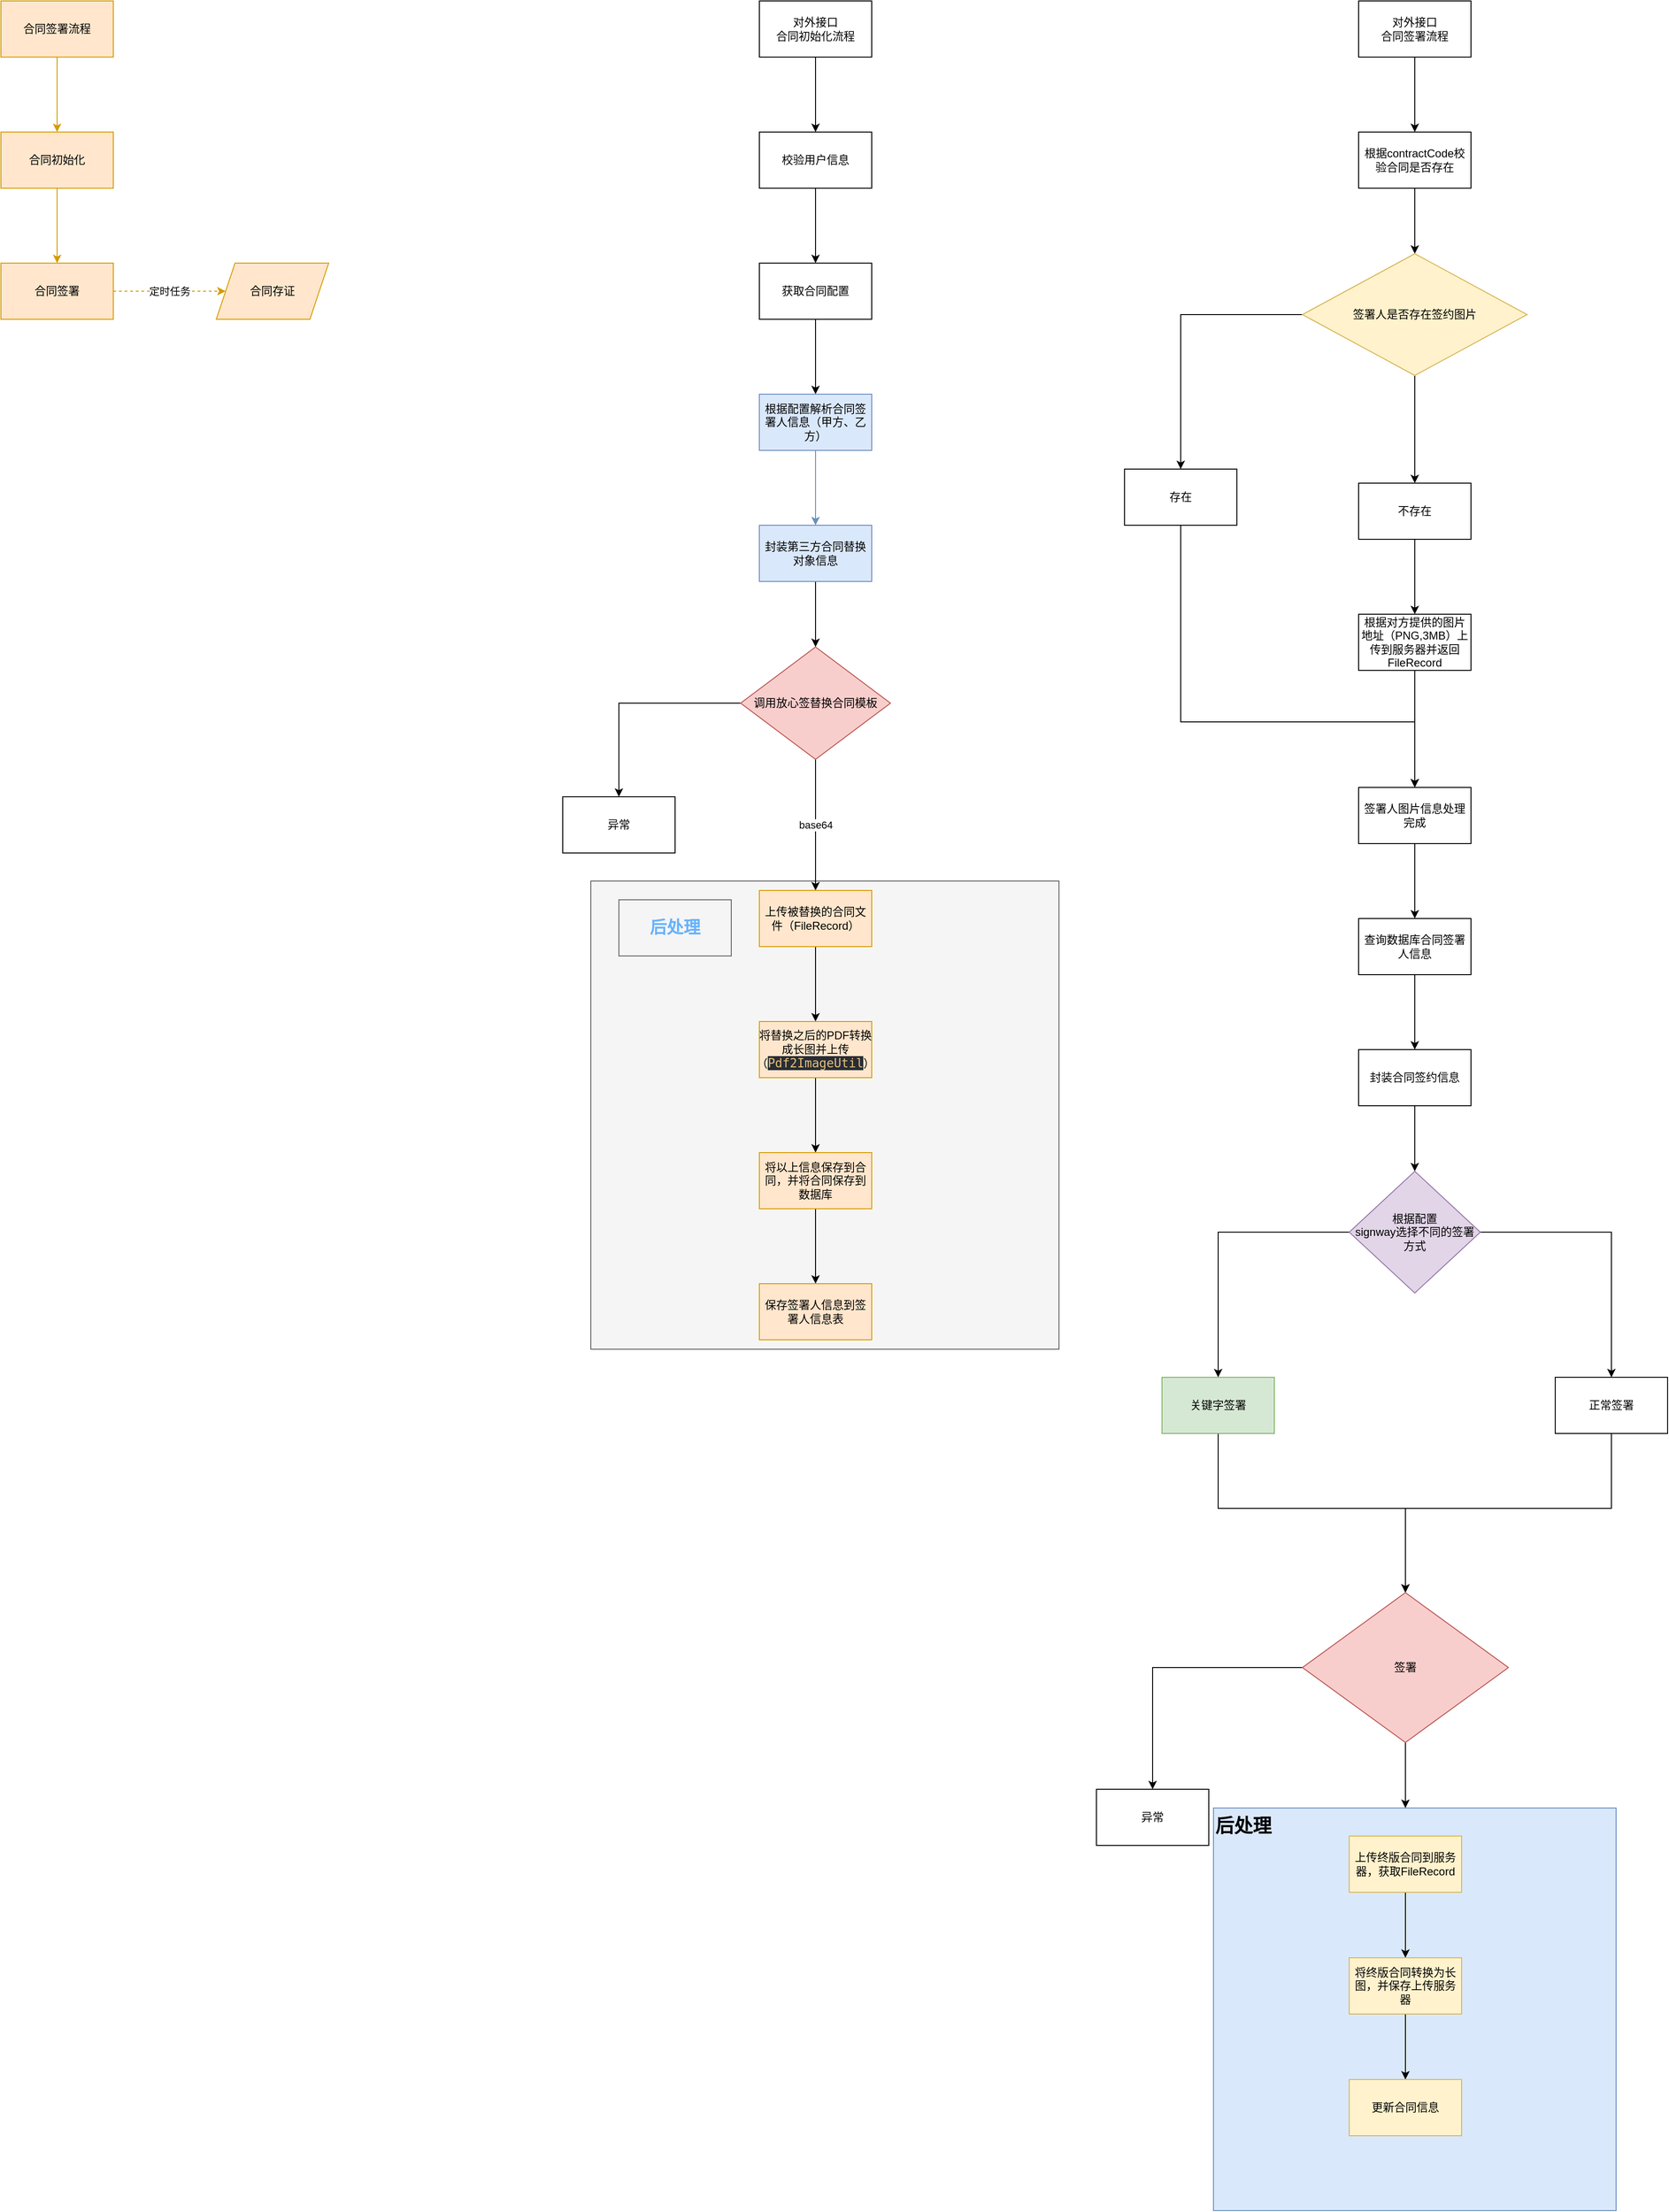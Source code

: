 <mxfile version="14.1.2" type="github">
  <diagram id="kZ7nAqTeuUWofJb11mI1" name="Page-1">
    <mxGraphModel dx="2249" dy="800" grid="1" gridSize="10" guides="1" tooltips="1" connect="1" arrows="1" fold="1" page="1" pageScale="1" pageWidth="827" pageHeight="1169" math="0" shadow="0">
      <root>
        <mxCell id="0" />
        <mxCell id="1" parent="0" />
        <mxCell id="A229mnzer8tno3ePFTrJ-74" value="&lt;font color=&quot;#000000&quot; size=&quot;1&quot;&gt;&lt;b style=&quot;font-size: 20px&quot;&gt;后处理&lt;/b&gt;&lt;/font&gt;" style="whiteSpace=wrap;html=1;aspect=fixed;align=left;verticalAlign=top;fillColor=#dae8fc;strokeColor=#6c8ebf;" vertex="1" parent="1">
          <mxGeometry x="1015" y="2420" width="430" height="430" as="geometry" />
        </mxCell>
        <mxCell id="A229mnzer8tno3ePFTrJ-34" value="" style="whiteSpace=wrap;html=1;aspect=fixed;fillColor=#f5f5f5;strokeColor=#666666;fontColor=#66FFFF;" vertex="1" parent="1">
          <mxGeometry x="350" y="1430" width="500" height="500" as="geometry" />
        </mxCell>
        <mxCell id="A229mnzer8tno3ePFTrJ-3" value="" style="edgeStyle=orthogonalEdgeStyle;rounded=0;orthogonalLoop=1;jettySize=auto;html=1;fillColor=#ffe6cc;strokeColor=#d79b00;" edge="1" parent="1" source="A229mnzer8tno3ePFTrJ-1" target="A229mnzer8tno3ePFTrJ-2">
          <mxGeometry relative="1" as="geometry" />
        </mxCell>
        <mxCell id="A229mnzer8tno3ePFTrJ-1" value="合同签署流程" style="rounded=0;whiteSpace=wrap;html=1;fillColor=#ffe6cc;strokeColor=#d79b00;" vertex="1" parent="1">
          <mxGeometry x="-280" y="490" width="120" height="60" as="geometry" />
        </mxCell>
        <mxCell id="A229mnzer8tno3ePFTrJ-5" value="" style="edgeStyle=orthogonalEdgeStyle;rounded=0;orthogonalLoop=1;jettySize=auto;html=1;fillColor=#ffe6cc;strokeColor=#d79b00;" edge="1" parent="1" source="A229mnzer8tno3ePFTrJ-2" target="A229mnzer8tno3ePFTrJ-4">
          <mxGeometry relative="1" as="geometry" />
        </mxCell>
        <mxCell id="A229mnzer8tno3ePFTrJ-2" value="合同初始化" style="rounded=0;whiteSpace=wrap;html=1;fillColor=#ffe6cc;strokeColor=#d79b00;" vertex="1" parent="1">
          <mxGeometry x="-280" y="630" width="120" height="60" as="geometry" />
        </mxCell>
        <mxCell id="A229mnzer8tno3ePFTrJ-9" value="定时任务" style="edgeStyle=orthogonalEdgeStyle;rounded=0;orthogonalLoop=1;jettySize=auto;html=1;dashed=1;fillColor=#ffe6cc;strokeColor=#d79b00;" edge="1" parent="1" source="A229mnzer8tno3ePFTrJ-4" target="A229mnzer8tno3ePFTrJ-8">
          <mxGeometry relative="1" as="geometry" />
        </mxCell>
        <mxCell id="A229mnzer8tno3ePFTrJ-4" value="合同签署" style="rounded=0;whiteSpace=wrap;html=1;fillColor=#ffe6cc;strokeColor=#d79b00;" vertex="1" parent="1">
          <mxGeometry x="-280" y="770" width="120" height="60" as="geometry" />
        </mxCell>
        <mxCell id="A229mnzer8tno3ePFTrJ-8" value="合同存证" style="shape=parallelogram;perimeter=parallelogramPerimeter;whiteSpace=wrap;html=1;fixedSize=1;fillColor=#ffe6cc;strokeColor=#d79b00;" vertex="1" parent="1">
          <mxGeometry x="-50" y="770" width="120" height="60" as="geometry" />
        </mxCell>
        <mxCell id="A229mnzer8tno3ePFTrJ-12" value="" style="edgeStyle=orthogonalEdgeStyle;rounded=0;orthogonalLoop=1;jettySize=auto;html=1;" edge="1" parent="1" source="A229mnzer8tno3ePFTrJ-10" target="A229mnzer8tno3ePFTrJ-11">
          <mxGeometry relative="1" as="geometry" />
        </mxCell>
        <mxCell id="A229mnzer8tno3ePFTrJ-10" value="对外接口&lt;br&gt;合同初始化流程" style="rounded=0;whiteSpace=wrap;html=1;" vertex="1" parent="1">
          <mxGeometry x="530" y="490" width="120" height="60" as="geometry" />
        </mxCell>
        <mxCell id="A229mnzer8tno3ePFTrJ-14" value="" style="edgeStyle=orthogonalEdgeStyle;rounded=0;orthogonalLoop=1;jettySize=auto;html=1;" edge="1" parent="1" source="A229mnzer8tno3ePFTrJ-11" target="A229mnzer8tno3ePFTrJ-13">
          <mxGeometry relative="1" as="geometry" />
        </mxCell>
        <mxCell id="A229mnzer8tno3ePFTrJ-11" value="校验用户信息" style="rounded=0;whiteSpace=wrap;html=1;" vertex="1" parent="1">
          <mxGeometry x="530" y="630" width="120" height="60" as="geometry" />
        </mxCell>
        <mxCell id="A229mnzer8tno3ePFTrJ-16" value="" style="edgeStyle=orthogonalEdgeStyle;rounded=0;orthogonalLoop=1;jettySize=auto;html=1;" edge="1" parent="1" source="A229mnzer8tno3ePFTrJ-13" target="A229mnzer8tno3ePFTrJ-15">
          <mxGeometry relative="1" as="geometry" />
        </mxCell>
        <mxCell id="A229mnzer8tno3ePFTrJ-13" value="获取合同配置" style="rounded=0;whiteSpace=wrap;html=1;" vertex="1" parent="1">
          <mxGeometry x="530" y="770" width="120" height="60" as="geometry" />
        </mxCell>
        <mxCell id="A229mnzer8tno3ePFTrJ-18" value="" style="edgeStyle=orthogonalEdgeStyle;rounded=0;orthogonalLoop=1;jettySize=auto;html=1;fillColor=#dae8fc;strokeColor=#6c8ebf;" edge="1" parent="1" source="A229mnzer8tno3ePFTrJ-15" target="A229mnzer8tno3ePFTrJ-17">
          <mxGeometry relative="1" as="geometry" />
        </mxCell>
        <mxCell id="A229mnzer8tno3ePFTrJ-15" value="根据配置解析合同签署人信息（甲方、乙方）" style="rounded=0;whiteSpace=wrap;html=1;fillColor=#dae8fc;strokeColor=#6c8ebf;" vertex="1" parent="1">
          <mxGeometry x="530" y="910" width="120" height="60" as="geometry" />
        </mxCell>
        <mxCell id="A229mnzer8tno3ePFTrJ-23" value="" style="edgeStyle=orthogonalEdgeStyle;rounded=0;orthogonalLoop=1;jettySize=auto;html=1;" edge="1" parent="1" source="A229mnzer8tno3ePFTrJ-17" target="A229mnzer8tno3ePFTrJ-21">
          <mxGeometry relative="1" as="geometry" />
        </mxCell>
        <mxCell id="A229mnzer8tno3ePFTrJ-17" value="封装第三方合同替换对象信息" style="rounded=0;whiteSpace=wrap;html=1;fillColor=#dae8fc;strokeColor=#6c8ebf;" vertex="1" parent="1">
          <mxGeometry x="530" y="1050" width="120" height="60" as="geometry" />
        </mxCell>
        <mxCell id="A229mnzer8tno3ePFTrJ-25" value="" style="edgeStyle=orthogonalEdgeStyle;rounded=0;orthogonalLoop=1;jettySize=auto;html=1;" edge="1" parent="1" source="A229mnzer8tno3ePFTrJ-21" target="A229mnzer8tno3ePFTrJ-24">
          <mxGeometry relative="1" as="geometry" />
        </mxCell>
        <mxCell id="A229mnzer8tno3ePFTrJ-27" value="base64" style="edgeStyle=orthogonalEdgeStyle;rounded=0;orthogonalLoop=1;jettySize=auto;html=1;" edge="1" parent="1" source="A229mnzer8tno3ePFTrJ-21" target="A229mnzer8tno3ePFTrJ-26">
          <mxGeometry relative="1" as="geometry" />
        </mxCell>
        <mxCell id="A229mnzer8tno3ePFTrJ-21" value="&lt;span&gt;调用放心签替换合同模板&lt;/span&gt;" style="rhombus;whiteSpace=wrap;html=1;rounded=0;fillColor=#f8cecc;strokeColor=#b85450;" vertex="1" parent="1">
          <mxGeometry x="510" y="1180" width="160" height="120" as="geometry" />
        </mxCell>
        <mxCell id="A229mnzer8tno3ePFTrJ-24" value="异常" style="whiteSpace=wrap;html=1;rounded=0;" vertex="1" parent="1">
          <mxGeometry x="320" y="1340" width="120" height="60" as="geometry" />
        </mxCell>
        <mxCell id="A229mnzer8tno3ePFTrJ-29" value="" style="edgeStyle=orthogonalEdgeStyle;rounded=0;orthogonalLoop=1;jettySize=auto;html=1;" edge="1" parent="1" source="A229mnzer8tno3ePFTrJ-26" target="A229mnzer8tno3ePFTrJ-28">
          <mxGeometry relative="1" as="geometry" />
        </mxCell>
        <mxCell id="A229mnzer8tno3ePFTrJ-26" value="上传被替换的合同文件（FileRecord）" style="whiteSpace=wrap;html=1;rounded=0;fillColor=#ffe6cc;strokeColor=#d79b00;" vertex="1" parent="1">
          <mxGeometry x="530" y="1440" width="120" height="60" as="geometry" />
        </mxCell>
        <mxCell id="A229mnzer8tno3ePFTrJ-31" value="" style="edgeStyle=orthogonalEdgeStyle;rounded=0;orthogonalLoop=1;jettySize=auto;html=1;" edge="1" parent="1" source="A229mnzer8tno3ePFTrJ-28" target="A229mnzer8tno3ePFTrJ-30">
          <mxGeometry relative="1" as="geometry" />
        </mxCell>
        <mxCell id="A229mnzer8tno3ePFTrJ-28" value="将替换之后的PDF转换成长图并上传（&lt;span style=&quot;color: rgb(229 , 192 , 123) ; background-color: rgb(40 , 44 , 52) ; font-family: &amp;#34;jetbrains mono&amp;#34; , monospace ; font-size: 9.8pt&quot;&gt;Pdf2ImageUtil&lt;/span&gt;&lt;span&gt;）&lt;/span&gt;" style="whiteSpace=wrap;html=1;rounded=0;fillColor=#ffe6cc;strokeColor=#d79b00;" vertex="1" parent="1">
          <mxGeometry x="530" y="1580" width="120" height="60" as="geometry" />
        </mxCell>
        <mxCell id="A229mnzer8tno3ePFTrJ-33" value="" style="edgeStyle=orthogonalEdgeStyle;rounded=0;orthogonalLoop=1;jettySize=auto;html=1;" edge="1" parent="1" source="A229mnzer8tno3ePFTrJ-30" target="A229mnzer8tno3ePFTrJ-32">
          <mxGeometry relative="1" as="geometry" />
        </mxCell>
        <mxCell id="A229mnzer8tno3ePFTrJ-30" value="将以上信息保存到合同，并将合同保存到数据库" style="whiteSpace=wrap;html=1;rounded=0;fillColor=#ffe6cc;strokeColor=#d79b00;" vertex="1" parent="1">
          <mxGeometry x="530" y="1720" width="120" height="60" as="geometry" />
        </mxCell>
        <mxCell id="A229mnzer8tno3ePFTrJ-32" value="保存签署人信息到签署人信息表" style="whiteSpace=wrap;html=1;rounded=0;fillColor=#ffe6cc;strokeColor=#d79b00;" vertex="1" parent="1">
          <mxGeometry x="530" y="1860" width="120" height="60" as="geometry" />
        </mxCell>
        <mxCell id="A229mnzer8tno3ePFTrJ-35" value="&lt;h2&gt;&lt;b&gt;&lt;font face=&quot;Verdana&quot; color=&quot;#66b2ff&quot;&gt;后处理&lt;/font&gt;&lt;/b&gt;&lt;/h2&gt;" style="rounded=0;whiteSpace=wrap;html=1;fontColor=#333333;fillColor=#f5f5f5;strokeColor=#666666;" vertex="1" parent="1">
          <mxGeometry x="380" y="1450" width="120" height="60" as="geometry" />
        </mxCell>
        <mxCell id="A229mnzer8tno3ePFTrJ-38" value="" style="edgeStyle=orthogonalEdgeStyle;rounded=0;orthogonalLoop=1;jettySize=auto;html=1;fontColor=#66B2FF;" edge="1" parent="1" source="A229mnzer8tno3ePFTrJ-36" target="A229mnzer8tno3ePFTrJ-37">
          <mxGeometry relative="1" as="geometry" />
        </mxCell>
        <mxCell id="A229mnzer8tno3ePFTrJ-36" value="对外接口&lt;br&gt;合同签署流程" style="rounded=0;whiteSpace=wrap;html=1;" vertex="1" parent="1">
          <mxGeometry x="1170" y="490" width="120" height="60" as="geometry" />
        </mxCell>
        <mxCell id="A229mnzer8tno3ePFTrJ-42" value="" style="edgeStyle=orthogonalEdgeStyle;rounded=0;orthogonalLoop=1;jettySize=auto;html=1;fontColor=#66B2FF;" edge="1" parent="1" source="A229mnzer8tno3ePFTrJ-37" target="A229mnzer8tno3ePFTrJ-41">
          <mxGeometry relative="1" as="geometry" />
        </mxCell>
        <mxCell id="A229mnzer8tno3ePFTrJ-37" value="根据contractCode校验合同是否存在" style="rounded=0;whiteSpace=wrap;html=1;" vertex="1" parent="1">
          <mxGeometry x="1170" y="630" width="120" height="60" as="geometry" />
        </mxCell>
        <mxCell id="A229mnzer8tno3ePFTrJ-44" value="" style="edgeStyle=orthogonalEdgeStyle;rounded=0;orthogonalLoop=1;jettySize=auto;html=1;fontColor=#66B2FF;" edge="1" parent="1" source="A229mnzer8tno3ePFTrJ-41" target="A229mnzer8tno3ePFTrJ-43">
          <mxGeometry relative="1" as="geometry" />
        </mxCell>
        <mxCell id="A229mnzer8tno3ePFTrJ-46" value="" style="edgeStyle=orthogonalEdgeStyle;rounded=0;orthogonalLoop=1;jettySize=auto;html=1;fontColor=#66B2FF;" edge="1" parent="1" source="A229mnzer8tno3ePFTrJ-41" target="A229mnzer8tno3ePFTrJ-45">
          <mxGeometry relative="1" as="geometry" />
        </mxCell>
        <mxCell id="A229mnzer8tno3ePFTrJ-41" value="签署人是否存在签约图片" style="rhombus;whiteSpace=wrap;html=1;rounded=0;fillColor=#fff2cc;strokeColor=#d6b656;" vertex="1" parent="1">
          <mxGeometry x="1110" y="760" width="240" height="130" as="geometry" />
        </mxCell>
        <mxCell id="A229mnzer8tno3ePFTrJ-50" value="" style="edgeStyle=orthogonalEdgeStyle;rounded=0;orthogonalLoop=1;jettySize=auto;html=1;fontColor=#66B2FF;" edge="1" parent="1" source="A229mnzer8tno3ePFTrJ-43" target="A229mnzer8tno3ePFTrJ-49">
          <mxGeometry relative="1" as="geometry">
            <Array as="points">
              <mxPoint x="980" y="1260" />
              <mxPoint x="1230" y="1260" />
            </Array>
          </mxGeometry>
        </mxCell>
        <mxCell id="A229mnzer8tno3ePFTrJ-43" value="存在" style="whiteSpace=wrap;html=1;rounded=0;" vertex="1" parent="1">
          <mxGeometry x="920" y="990" width="120" height="60" as="geometry" />
        </mxCell>
        <mxCell id="A229mnzer8tno3ePFTrJ-48" value="" style="edgeStyle=orthogonalEdgeStyle;rounded=0;orthogonalLoop=1;jettySize=auto;html=1;fontColor=#66B2FF;" edge="1" parent="1" source="A229mnzer8tno3ePFTrJ-45" target="A229mnzer8tno3ePFTrJ-47">
          <mxGeometry relative="1" as="geometry" />
        </mxCell>
        <mxCell id="A229mnzer8tno3ePFTrJ-45" value="不存在" style="whiteSpace=wrap;html=1;rounded=0;" vertex="1" parent="1">
          <mxGeometry x="1170" y="1005" width="120" height="60" as="geometry" />
        </mxCell>
        <mxCell id="A229mnzer8tno3ePFTrJ-51" style="edgeStyle=orthogonalEdgeStyle;rounded=0;orthogonalLoop=1;jettySize=auto;html=1;entryX=0.5;entryY=0;entryDx=0;entryDy=0;fontColor=#66B2FF;" edge="1" parent="1" source="A229mnzer8tno3ePFTrJ-47" target="A229mnzer8tno3ePFTrJ-49">
          <mxGeometry relative="1" as="geometry" />
        </mxCell>
        <mxCell id="A229mnzer8tno3ePFTrJ-47" value="根据对方提供的图片地址（PNG,3MB）上传到服务器并返回FileRecord" style="whiteSpace=wrap;html=1;rounded=0;" vertex="1" parent="1">
          <mxGeometry x="1170" y="1145" width="120" height="60" as="geometry" />
        </mxCell>
        <mxCell id="A229mnzer8tno3ePFTrJ-53" value="" style="edgeStyle=orthogonalEdgeStyle;rounded=0;orthogonalLoop=1;jettySize=auto;html=1;fontColor=#66B2FF;" edge="1" parent="1" source="A229mnzer8tno3ePFTrJ-49" target="A229mnzer8tno3ePFTrJ-52">
          <mxGeometry relative="1" as="geometry" />
        </mxCell>
        <mxCell id="A229mnzer8tno3ePFTrJ-49" value="签署人图片信息处理完成" style="whiteSpace=wrap;html=1;rounded=0;" vertex="1" parent="1">
          <mxGeometry x="1170" y="1330" width="120" height="60" as="geometry" />
        </mxCell>
        <mxCell id="A229mnzer8tno3ePFTrJ-55" value="" style="edgeStyle=orthogonalEdgeStyle;rounded=0;orthogonalLoop=1;jettySize=auto;html=1;fontColor=#66B2FF;" edge="1" parent="1" source="A229mnzer8tno3ePFTrJ-52" target="A229mnzer8tno3ePFTrJ-54">
          <mxGeometry relative="1" as="geometry" />
        </mxCell>
        <mxCell id="A229mnzer8tno3ePFTrJ-52" value="查询数据库合同签署人信息" style="whiteSpace=wrap;html=1;rounded=0;" vertex="1" parent="1">
          <mxGeometry x="1170" y="1470" width="120" height="60" as="geometry" />
        </mxCell>
        <mxCell id="A229mnzer8tno3ePFTrJ-61" value="" style="edgeStyle=orthogonalEdgeStyle;rounded=0;orthogonalLoop=1;jettySize=auto;html=1;fontColor=#66B2FF;" edge="1" parent="1" source="A229mnzer8tno3ePFTrJ-54" target="A229mnzer8tno3ePFTrJ-60">
          <mxGeometry relative="1" as="geometry" />
        </mxCell>
        <mxCell id="A229mnzer8tno3ePFTrJ-54" value="封装合同签约信息" style="whiteSpace=wrap;html=1;rounded=0;" vertex="1" parent="1">
          <mxGeometry x="1170" y="1610" width="120" height="60" as="geometry" />
        </mxCell>
        <mxCell id="A229mnzer8tno3ePFTrJ-63" value="" style="edgeStyle=orthogonalEdgeStyle;rounded=0;orthogonalLoop=1;jettySize=auto;html=1;fontColor=#66B2FF;" edge="1" parent="1" source="A229mnzer8tno3ePFTrJ-60" target="A229mnzer8tno3ePFTrJ-62">
          <mxGeometry relative="1" as="geometry" />
        </mxCell>
        <mxCell id="A229mnzer8tno3ePFTrJ-65" value="" style="edgeStyle=orthogonalEdgeStyle;rounded=0;orthogonalLoop=1;jettySize=auto;html=1;fontColor=#66B2FF;" edge="1" parent="1" source="A229mnzer8tno3ePFTrJ-60" target="A229mnzer8tno3ePFTrJ-64">
          <mxGeometry relative="1" as="geometry" />
        </mxCell>
        <mxCell id="A229mnzer8tno3ePFTrJ-60" value="根据配置 &lt;br&gt;signway选择不同的签署方式" style="rhombus;whiteSpace=wrap;html=1;rounded=0;fillColor=#e1d5e7;strokeColor=#9673a6;" vertex="1" parent="1">
          <mxGeometry x="1160" y="1740" width="140" height="130" as="geometry" />
        </mxCell>
        <mxCell id="A229mnzer8tno3ePFTrJ-68" style="edgeStyle=orthogonalEdgeStyle;rounded=0;orthogonalLoop=1;jettySize=auto;html=1;entryX=0.5;entryY=0;entryDx=0;entryDy=0;fontColor=#66B2FF;" edge="1" parent="1" source="A229mnzer8tno3ePFTrJ-62">
          <mxGeometry relative="1" as="geometry">
            <mxPoint x="1220" y="2190" as="targetPoint" />
            <Array as="points">
              <mxPoint x="1440" y="2100" />
              <mxPoint x="1220" y="2100" />
            </Array>
          </mxGeometry>
        </mxCell>
        <mxCell id="A229mnzer8tno3ePFTrJ-62" value="正常签署" style="whiteSpace=wrap;html=1;rounded=0;" vertex="1" parent="1">
          <mxGeometry x="1380" y="1960" width="120" height="60" as="geometry" />
        </mxCell>
        <mxCell id="A229mnzer8tno3ePFTrJ-67" value="" style="edgeStyle=orthogonalEdgeStyle;rounded=0;orthogonalLoop=1;jettySize=auto;html=1;fontColor=#66B2FF;" edge="1" parent="1" source="A229mnzer8tno3ePFTrJ-64">
          <mxGeometry relative="1" as="geometry">
            <mxPoint x="1220" y="2190" as="targetPoint" />
            <Array as="points">
              <mxPoint x="1020" y="2100" />
              <mxPoint x="1220" y="2100" />
            </Array>
          </mxGeometry>
        </mxCell>
        <mxCell id="A229mnzer8tno3ePFTrJ-64" value="关键字签署" style="whiteSpace=wrap;html=1;rounded=0;fillColor=#d5e8d4;strokeColor=#82b366;" vertex="1" parent="1">
          <mxGeometry x="960" y="1960" width="120" height="60" as="geometry" />
        </mxCell>
        <mxCell id="A229mnzer8tno3ePFTrJ-71" value="" style="edgeStyle=orthogonalEdgeStyle;rounded=0;orthogonalLoop=1;jettySize=auto;html=1;fontColor=#66B2FF;" edge="1" parent="1" source="A229mnzer8tno3ePFTrJ-69" target="A229mnzer8tno3ePFTrJ-70">
          <mxGeometry relative="1" as="geometry" />
        </mxCell>
        <mxCell id="A229mnzer8tno3ePFTrJ-75" value="" style="edgeStyle=orthogonalEdgeStyle;rounded=0;orthogonalLoop=1;jettySize=auto;html=1;" edge="1" parent="1" source="A229mnzer8tno3ePFTrJ-69" target="A229mnzer8tno3ePFTrJ-74">
          <mxGeometry relative="1" as="geometry">
            <Array as="points">
              <mxPoint x="1220" y="2500" />
              <mxPoint x="1220" y="2500" />
            </Array>
          </mxGeometry>
        </mxCell>
        <mxCell id="A229mnzer8tno3ePFTrJ-69" value="签署" style="rhombus;whiteSpace=wrap;html=1;fillColor=#f8cecc;strokeColor=#b85450;" vertex="1" parent="1">
          <mxGeometry x="1110" y="2190" width="220" height="160" as="geometry" />
        </mxCell>
        <mxCell id="A229mnzer8tno3ePFTrJ-70" value="&lt;font color=&quot;#000000&quot;&gt;异常&lt;/font&gt;" style="whiteSpace=wrap;html=1;fontColor=#66B2FF;" vertex="1" parent="1">
          <mxGeometry x="890" y="2400" width="120" height="60" as="geometry" />
        </mxCell>
        <mxCell id="A229mnzer8tno3ePFTrJ-78" value="" style="edgeStyle=orthogonalEdgeStyle;rounded=0;orthogonalLoop=1;jettySize=auto;html=1;fontColor=#000000;" edge="1" parent="1" source="A229mnzer8tno3ePFTrJ-76" target="A229mnzer8tno3ePFTrJ-77">
          <mxGeometry relative="1" as="geometry" />
        </mxCell>
        <mxCell id="A229mnzer8tno3ePFTrJ-76" value="上传终版合同到服务器，获取FileRecord" style="rounded=0;whiteSpace=wrap;html=1;align=center;fillColor=#fff2cc;strokeColor=#d6b656;" vertex="1" parent="1">
          <mxGeometry x="1160" y="2450" width="120" height="60" as="geometry" />
        </mxCell>
        <mxCell id="A229mnzer8tno3ePFTrJ-80" value="" style="edgeStyle=orthogonalEdgeStyle;rounded=0;orthogonalLoop=1;jettySize=auto;html=1;fontColor=#000000;" edge="1" parent="1" source="A229mnzer8tno3ePFTrJ-77" target="A229mnzer8tno3ePFTrJ-79">
          <mxGeometry relative="1" as="geometry" />
        </mxCell>
        <mxCell id="A229mnzer8tno3ePFTrJ-77" value="将终版合同转换为长图，并保存上传服务器" style="rounded=0;whiteSpace=wrap;html=1;align=center;fillColor=#fff2cc;strokeColor=#d6b656;" vertex="1" parent="1">
          <mxGeometry x="1160" y="2580" width="120" height="60" as="geometry" />
        </mxCell>
        <mxCell id="A229mnzer8tno3ePFTrJ-79" value="更新合同信息" style="rounded=0;whiteSpace=wrap;html=1;align=center;fillColor=#fff2cc;strokeColor=#d6b656;" vertex="1" parent="1">
          <mxGeometry x="1160" y="2710" width="120" height="60" as="geometry" />
        </mxCell>
      </root>
    </mxGraphModel>
  </diagram>
</mxfile>
